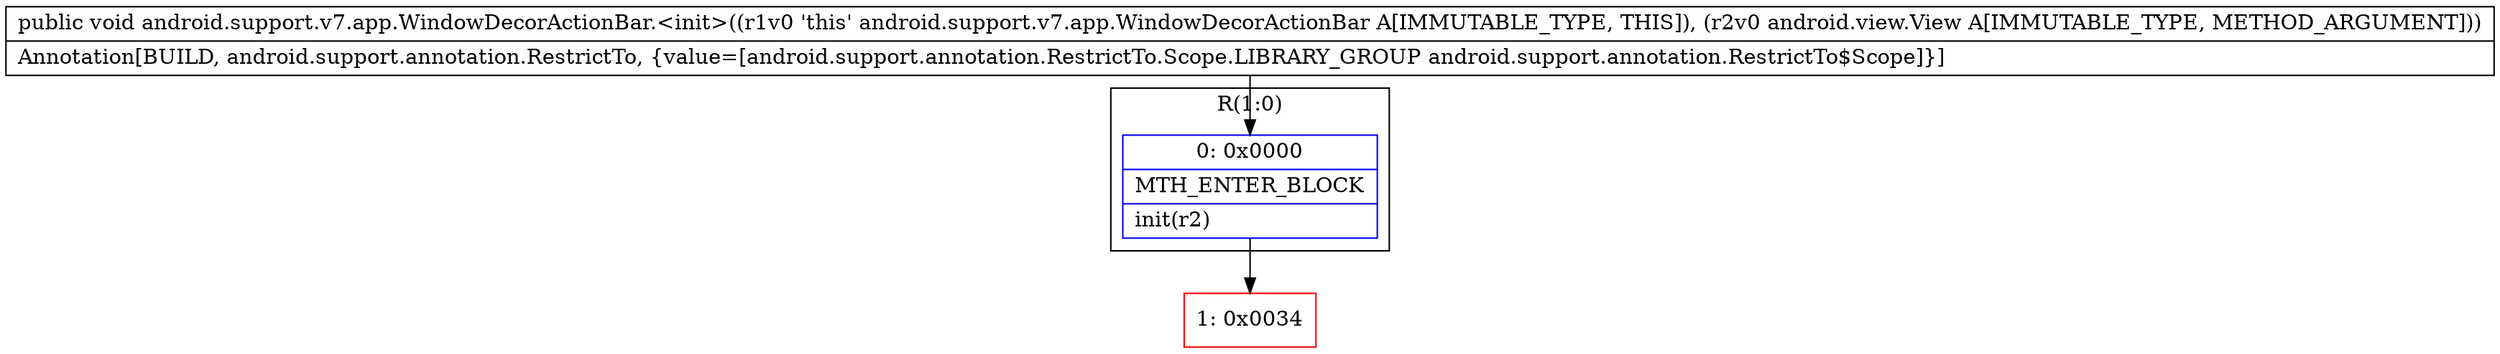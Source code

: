 digraph "CFG forandroid.support.v7.app.WindowDecorActionBar.\<init\>(Landroid\/view\/View;)V" {
subgraph cluster_Region_666266000 {
label = "R(1:0)";
node [shape=record,color=blue];
Node_0 [shape=record,label="{0\:\ 0x0000|MTH_ENTER_BLOCK\l|init(r2)\l}"];
}
Node_1 [shape=record,color=red,label="{1\:\ 0x0034}"];
MethodNode[shape=record,label="{public void android.support.v7.app.WindowDecorActionBar.\<init\>((r1v0 'this' android.support.v7.app.WindowDecorActionBar A[IMMUTABLE_TYPE, THIS]), (r2v0 android.view.View A[IMMUTABLE_TYPE, METHOD_ARGUMENT]))  | Annotation[BUILD, android.support.annotation.RestrictTo, \{value=[android.support.annotation.RestrictTo.Scope.LIBRARY_GROUP android.support.annotation.RestrictTo$Scope]\}]\l}"];
MethodNode -> Node_0;
Node_0 -> Node_1;
}

